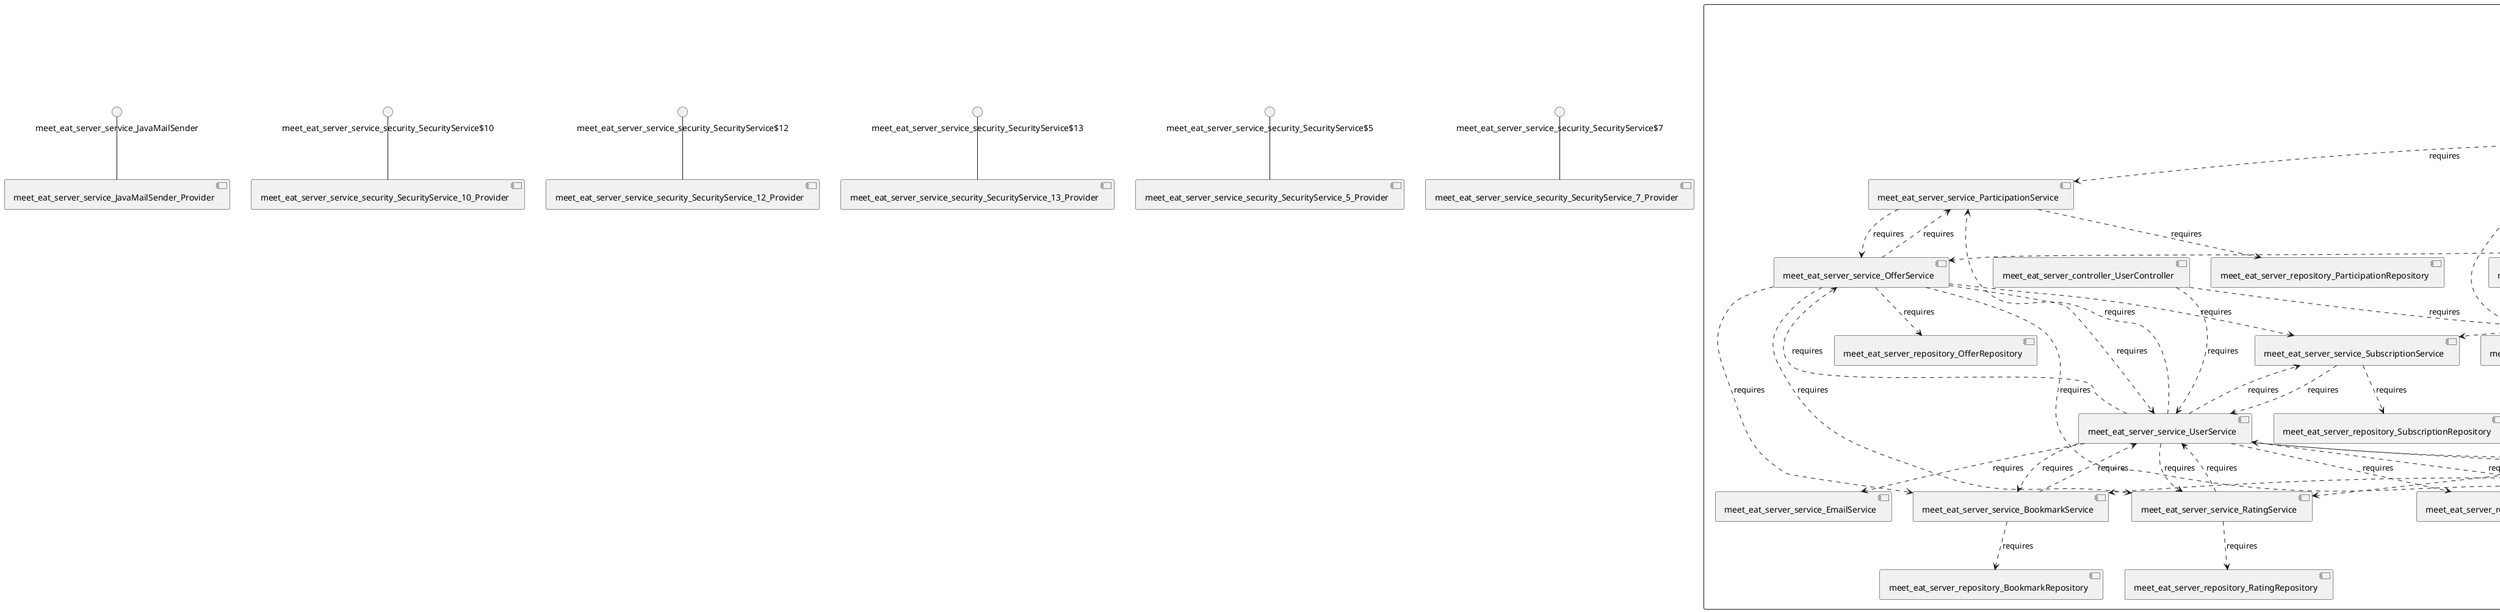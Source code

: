 @startuml
skinparam fixCircleLabelOverlapping true
skinparam componentStyle uml2
component "meet_eat_server\n\n\n\n\n\n" {
[meet_eat_server_repository_ParticipationRepository]
[meet_eat_server_repository_BookmarkRepository]
[meet_eat_server_repository_UserRepository]
[meet_eat_server_service_SubscriptionService]
[meet_eat_server_service_security_TokenSecurityService]
[meet_eat_server_service_security_TagSecurityService]
[meet_eat_server_controller_OfferController]
[meet_eat_server_controller_BookmarkController]
[meet_eat_server_controller_ReportController]
[meet_eat_server_repository_TokenRepository]
[meet_eat_server_service_security_RatingSecurityService]
[meet_eat_server_service_OfferService]
[meet_eat_server_service_security_SubscriptionSecurityService]
[meet_eat_server_service_ReportService]
[meet_eat_server_service_TokenService]
[meet_eat_server_service_ParticipationService]
[meet_eat_server_repository_RatingRepository]
[meet_eat_server_service_RatingService]
[meet_eat_server_service_security_UserSecurityService]
[meet_eat_server_repository_ReportRepository]
[meet_eat_server_repository_OfferRepository]
[meet_eat_server_controller_TokenController]
[meet_eat_server_service_security_ParticipationSecurityService]
[meet_eat_server_service_security_OfferSecurityService]
[meet_eat_server_controller_SubscriptionController]
[meet_eat_server_service_UserService]
[meet_eat_server_service_EmailService]
[meet_eat_server_service_BookmarkService]
[meet_eat_server_service_security_ReportSecurityService]
[meet_eat_server_repository_TagRepository]
[meet_eat_server_controller_TagController]
[meet_eat_server_service_security_BookmarkSecurityService]
[meet_eat_server_controller_ParticipationController]
[meet_eat_server_service_TagService]
[meet_eat_server_repository_SubscriptionRepository]
[meet_eat_server_controller_RatingController]
[meet_eat_server_controller_UserController]
[meet_eat_server_service_OfferService]..>[meet_eat_server_service_ReportService] : requires
[meet_eat_server_controller_BookmarkController]..>[meet_eat_server_service_security_TagSecurityService] : requires
[meet_eat_server_controller_ParticipationController]..>[meet_eat_server_service_security_UserSecurityService] : requires
[meet_eat_server_controller_TokenController]..>[meet_eat_server_service_security_TokenSecurityService] : requires
[meet_eat_server_controller_TagController]..>[meet_eat_server_service_security_TagSecurityService] : requires
[meet_eat_server_controller_RatingController]..>[meet_eat_server_service_security_TokenSecurityService] : requires
[meet_eat_server_controller_ParticipationController]..>[meet_eat_server_service_security_TokenSecurityService] : requires
[meet_eat_server_controller_SubscriptionController]..>[meet_eat_server_service_security_ParticipationSecurityService] : requires
[meet_eat_server_controller_SubscriptionController]..>[meet_eat_server_service_security_UserSecurityService] : requires
[meet_eat_server_controller_ParticipationController]..>[meet_eat_server_service_security_TagSecurityService] : requires
[meet_eat_server_service_security_ReportSecurityService]..>[meet_eat_server_service_TokenService] : requires
[meet_eat_server_service_security_OfferSecurityService]..>[meet_eat_server_service_TokenService] : requires
[meet_eat_server_controller_ReportController]..>[meet_eat_server_service_security_SubscriptionSecurityService] : requires
[meet_eat_server_controller_OfferController]..>[meet_eat_server_service_security_OfferSecurityService] : requires
[meet_eat_server_service_UserService]..>[meet_eat_server_service_RatingService] : requires
[meet_eat_server_service_TokenService]..>[meet_eat_server_service_UserService] : requires
[meet_eat_server_controller_RatingController]..>[meet_eat_server_service_security_UserSecurityService] : requires
[meet_eat_server_service_OfferService]..>[meet_eat_server_service_SubscriptionService] : requires
[meet_eat_server_controller_ReportController]..>[meet_eat_server_service_security_OfferSecurityService] : requires
[meet_eat_server_service_security_SubscriptionSecurityService]..>[meet_eat_server_service_TokenService] : requires
[meet_eat_server_controller_SubscriptionController]..>[meet_eat_server_service_security_TokenSecurityService] : requires
[meet_eat_server_service_security_TokenSecurityService]..>[meet_eat_server_service_TokenService] : requires
[meet_eat_server_service_BookmarkService]..>[meet_eat_server_repository_BookmarkRepository] : requires
[meet_eat_server_controller_TokenController]..>[meet_eat_server_service_TokenService] : requires
[meet_eat_server_controller_BookmarkController]..>[meet_eat_server_service_security_RatingSecurityService] : requires
[meet_eat_server_service_security_BookmarkSecurityService]..>[meet_eat_server_service_TokenService] : requires
[meet_eat_server_service_OfferService]..>[meet_eat_server_service_ParticipationService] : requires
[meet_eat_server_controller_BookmarkController]..>[meet_eat_server_service_security_BookmarkSecurityService] : requires
[meet_eat_server_controller_ParticipationController]..>[meet_eat_server_service_security_RatingSecurityService] : requires
[meet_eat_server_controller_RatingController]..>[meet_eat_server_service_security_ReportSecurityService] : requires
[meet_eat_server_service_UserService]..>[meet_eat_server_service_ParticipationService] : requires
[meet_eat_server_controller_RatingController]..>[meet_eat_server_service_security_BookmarkSecurityService] : requires
[meet_eat_server_service_BookmarkService]..>[meet_eat_server_service_UserService] : requires
[meet_eat_server_service_TagService]..>[meet_eat_server_repository_TagRepository] : requires
[meet_eat_server_controller_UserController]..>[meet_eat_server_service_security_UserSecurityService] : requires
[meet_eat_server_controller_BookmarkController]..>[meet_eat_server_service_security_SubscriptionSecurityService] : requires
[meet_eat_server_service_ParticipationService]..>[meet_eat_server_service_OfferService] : requires
[meet_eat_server_controller_UserController]..>[meet_eat_server_service_UserService] : requires
[meet_eat_server_controller_BookmarkController]..>[meet_eat_server_service_security_ReportSecurityService] : requires
[meet_eat_server_service_security_TagSecurityService]..>[meet_eat_server_service_TokenService] : requires
[meet_eat_server_controller_ReportController]..>[meet_eat_server_service_security_ReportSecurityService] : requires
[meet_eat_server_controller_BookmarkController]..>[meet_eat_server_service_security_UserSecurityService] : requires
[meet_eat_server_controller_ParticipationController]..>[meet_eat_server_service_security_ReportSecurityService] : requires
[meet_eat_server_service_ParticipationService]..>[meet_eat_server_repository_ParticipationRepository] : requires
[meet_eat_server_controller_ReportController]..>[meet_eat_server_service_security_BookmarkSecurityService] : requires
[meet_eat_server_controller_ParticipationController]..>[meet_eat_server_service_security_BookmarkSecurityService] : requires
[meet_eat_server_service_UserService]..>[meet_eat_server_service_EmailService] : requires
[meet_eat_server_service_SubscriptionService]..>[meet_eat_server_repository_SubscriptionRepository] : requires
[meet_eat_server_controller_ReportController]..>[meet_eat_server_service_security_RatingSecurityService] : requires
[meet_eat_server_controller_SubscriptionController]..>[meet_eat_server_service_security_RatingSecurityService] : requires
[meet_eat_server_service_UserService]..>[meet_eat_server_service_OfferService] : requires
[meet_eat_server_service_OfferService]..>[meet_eat_server_service_UserService] : requires
[meet_eat_server_controller_ParticipationController]..>[meet_eat_server_service_security_SubscriptionSecurityService] : requires
[meet_eat_server_controller_RatingController]..>[meet_eat_server_service_security_SubscriptionSecurityService] : requires
[meet_eat_server_controller_TagController]..>[meet_eat_server_service_TagService] : requires
[meet_eat_server_controller_RatingController]..>[meet_eat_server_service_security_TagSecurityService] : requires
[meet_eat_server_controller_ReportController]..>[meet_eat_server_service_security_UserSecurityService] : requires
[meet_eat_server_service_UserService]..>[meet_eat_server_service_ReportService] : requires
[meet_eat_server_controller_ParticipationController]..>[meet_eat_server_service_ParticipationService] : requires
[meet_eat_server_service_SubscriptionService]..>[meet_eat_server_service_UserService] : requires
[meet_eat_server_controller_SubscriptionController]..>[meet_eat_server_service_security_SubscriptionSecurityService] : requires
[meet_eat_server_controller_RatingController]..>[meet_eat_server_service_security_RatingSecurityService] : requires
[meet_eat_server_controller_BookmarkController]..>[meet_eat_server_service_security_ParticipationSecurityService] : requires
[meet_eat_server_controller_SubscriptionController]..>[meet_eat_server_service_security_BookmarkSecurityService] : requires
[meet_eat_server_service_UserService]..>[meet_eat_server_service_SubscriptionService] : requires
[meet_eat_server_controller_ReportController]..>[meet_eat_server_service_security_ParticipationSecurityService] : requires
[meet_eat_server_controller_SubscriptionController]..>[meet_eat_server_service_security_ReportSecurityService] : requires
[meet_eat_server_controller_SubscriptionController]..>[meet_eat_server_service_security_OfferSecurityService] : requires
[meet_eat_server_service_OfferService]..>[meet_eat_server_service_BookmarkService] : requires
[meet_eat_server_controller_RatingController]..>[meet_eat_server_service_RatingService] : requires
[meet_eat_server_controller_ParticipationController]..>[meet_eat_server_service_security_OfferSecurityService] : requires
[meet_eat_server_service_UserService]..>[meet_eat_server_repository_UserRepository] : requires
[meet_eat_server_controller_ReportController]..>[meet_eat_server_service_security_TokenSecurityService] : requires
[meet_eat_server_service_UserService]..>[meet_eat_server_service_TokenService] : requires
[meet_eat_server_service_RatingService]..>[meet_eat_server_service_UserService] : requires
[meet_eat_server_controller_RatingController]..>[meet_eat_server_service_security_OfferSecurityService] : requires
[meet_eat_server_controller_BookmarkController]..>[meet_eat_server_service_security_TagSecurityService] : requires
[meet_eat_server_controller_RatingController]..>[meet_eat_server_service_security_TagSecurityService] : requires
[meet_eat_server_controller_BookmarkController]..>[meet_eat_server_service_security_OfferSecurityService] : requires
[meet_eat_server_controller_ParticipationController]..>[meet_eat_server_service_security_TagSecurityService] : requires
[meet_eat_server_service_security_RatingSecurityService]..>[meet_eat_server_service_TokenService] : requires
[meet_eat_server_controller_SubscriptionController]..>[meet_eat_server_service_SubscriptionService] : requires
[meet_eat_server_controller_ReportController]..>[meet_eat_server_service_security_TagSecurityService] : requires
[meet_eat_server_controller_OfferController]..>[meet_eat_server_service_OfferService] : requires
[meet_eat_server_service_UserService]..>[meet_eat_server_service_BookmarkService] : requires
[meet_eat_server_controller_ReportController]..>[meet_eat_server_service_security_TagSecurityService] : requires
[meet_eat_server_service_security_UserSecurityService]..>[meet_eat_server_service_TokenService] : requires
[meet_eat_server_controller_SubscriptionController]..>[meet_eat_server_service_security_TagSecurityService] : requires
[meet_eat_server_controller_SubscriptionController]..>[meet_eat_server_service_security_TagSecurityService] : requires
[meet_eat_server_service_OfferService]..>[meet_eat_server_service_RatingService] : requires
[meet_eat_server_controller_ParticipationController]..>[meet_eat_server_service_security_ParticipationSecurityService] : requires
[meet_eat_server_controller_BookmarkController]..>[meet_eat_server_service_BookmarkService] : requires
[meet_eat_server_service_OfferService]..>[meet_eat_server_repository_OfferRepository] : requires
[meet_eat_server_service_security_ParticipationSecurityService]..>[meet_eat_server_service_TokenService] : requires
[meet_eat_server_controller_ReportController]..>[meet_eat_server_service_ReportService] : requires
[meet_eat_server_service_ReportService]..>[meet_eat_server_repository_ReportRepository] : requires
[meet_eat_server_controller_RatingController]..>[meet_eat_server_service_security_ParticipationSecurityService] : requires
[meet_eat_server_controller_BookmarkController]..>[meet_eat_server_service_security_TokenSecurityService] : requires
[meet_eat_server_service_RatingService]..>[meet_eat_server_repository_RatingRepository] : requires
[meet_eat_server_service_TokenService]..>[meet_eat_server_repository_TokenRepository] : requires
}
interface "meet_eat_server_service_JavaMailSender" as interface.meet_eat_server_service_JavaMailSender
interface.meet_eat_server_service_JavaMailSender--[meet_eat_server_service_JavaMailSender_Provider]
interface "meet_eat_server_service_security_SecurityService$10" as interface.meet_eat_server_service_security_SecurityService_10
interface.meet_eat_server_service_security_SecurityService_10--[meet_eat_server_service_security_SecurityService_10_Provider]
interface "meet_eat_server_service_security_SecurityService$12" as interface.meet_eat_server_service_security_SecurityService_12
interface.meet_eat_server_service_security_SecurityService_12--[meet_eat_server_service_security_SecurityService_12_Provider]
interface "meet_eat_server_service_security_SecurityService$13" as interface.meet_eat_server_service_security_SecurityService_13
interface.meet_eat_server_service_security_SecurityService_13--[meet_eat_server_service_security_SecurityService_13_Provider]
interface "meet_eat_server_service_security_SecurityService$5" as interface.meet_eat_server_service_security_SecurityService_5
interface.meet_eat_server_service_security_SecurityService_5--[meet_eat_server_service_security_SecurityService_5_Provider]
interface "meet_eat_server_service_security_SecurityService$7" as interface.meet_eat_server_service_security_SecurityService_7
interface.meet_eat_server_service_security_SecurityService_7--[meet_eat_server_service_security_SecurityService_7_Provider]

@enduml
